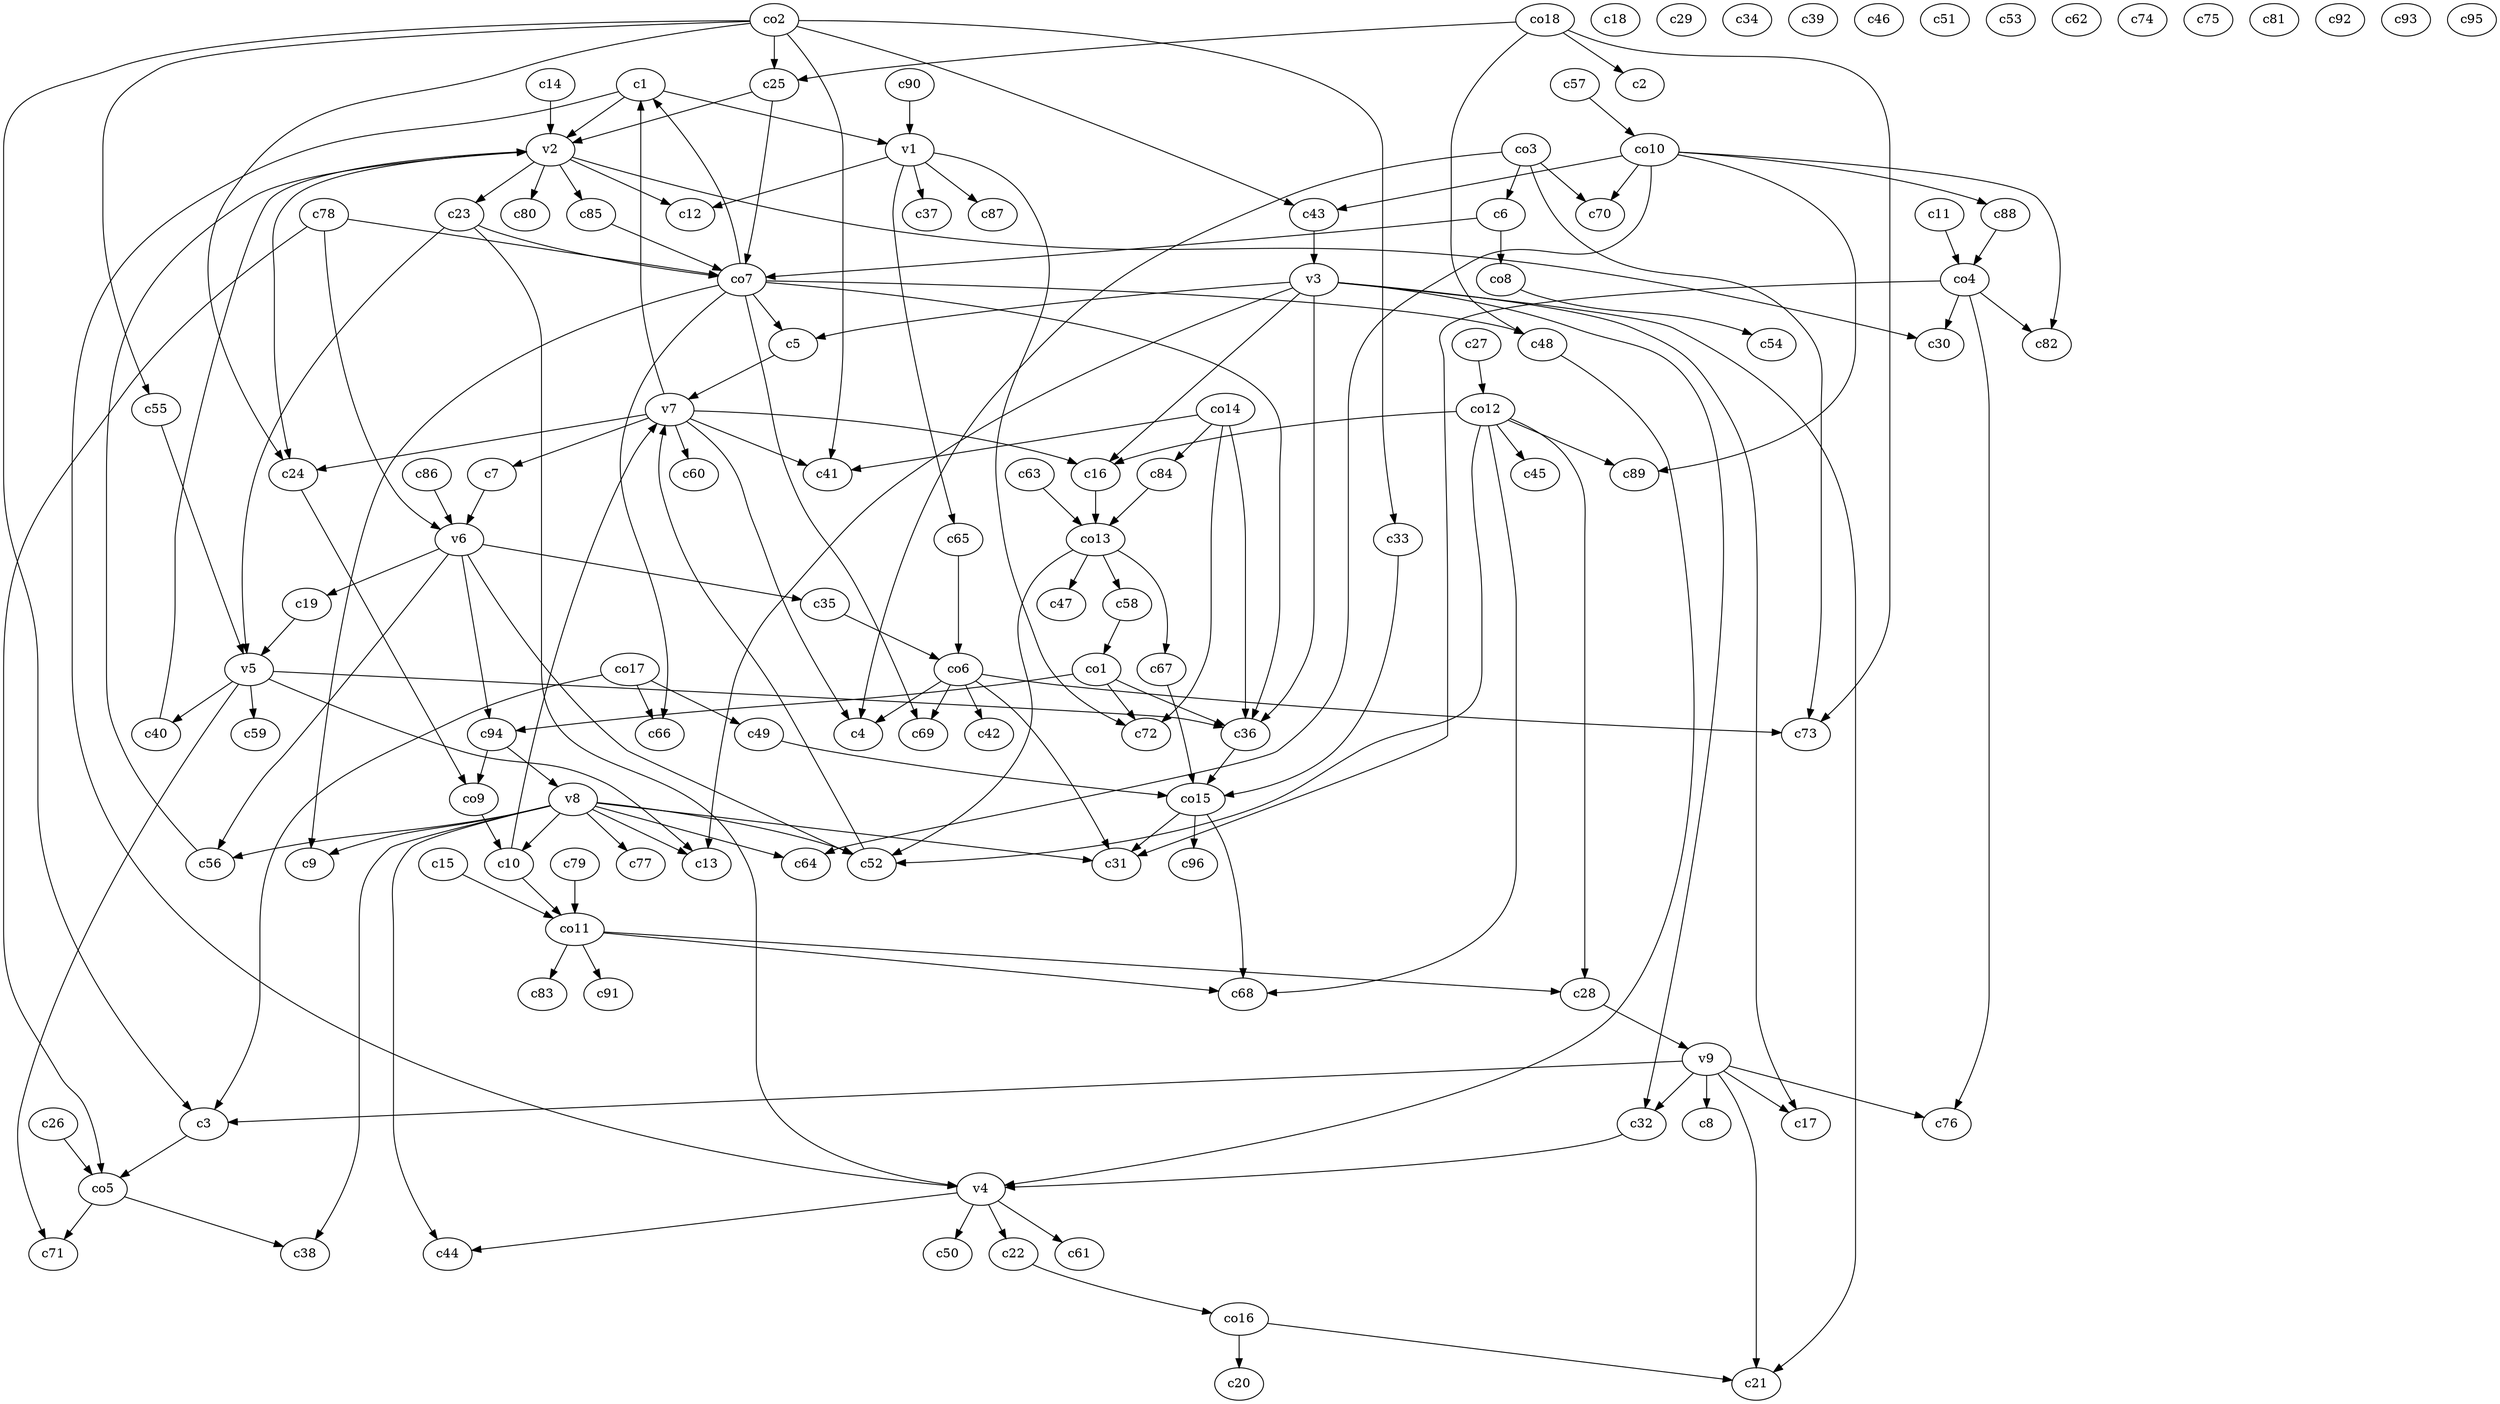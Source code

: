strict digraph  {
c1;
c2;
c3;
c4;
c5;
c6;
c7;
c8;
c9;
c10;
c11;
c12;
c13;
c14;
c15;
c16;
c17;
c18;
c19;
c20;
c21;
c22;
c23;
c24;
c25;
c26;
c27;
c28;
c29;
c30;
c31;
c32;
c33;
c34;
c35;
c36;
c37;
c38;
c39;
c40;
c41;
c42;
c43;
c44;
c45;
c46;
c47;
c48;
c49;
c50;
c51;
c52;
c53;
c54;
c55;
c56;
c57;
c58;
c59;
c60;
c61;
c62;
c63;
c64;
c65;
c66;
c67;
c68;
c69;
c70;
c71;
c72;
c73;
c74;
c75;
c76;
c77;
c78;
c79;
c80;
c81;
c82;
c83;
c84;
c85;
c86;
c87;
c88;
c89;
c90;
c91;
c92;
c93;
c94;
c95;
c96;
v1;
v2;
v3;
v4;
v5;
v6;
v7;
v8;
v9;
co1;
co2;
co3;
co4;
co5;
co6;
co7;
co8;
co9;
co10;
co11;
co12;
co13;
co14;
co15;
co16;
co17;
co18;
c1 -> v2  [weight=1];
c1 -> v1  [weight=1];
c1 -> v4  [weight=1];
c3 -> co5  [weight=1];
c5 -> v7  [weight=1];
c6 -> co8  [weight=1];
c6 -> co7  [weight=1];
c7 -> v6  [weight=1];
c10 -> co11  [weight=1];
c10 -> v7  [weight=1];
c11 -> co4  [weight=1];
c14 -> v2  [weight=1];
c15 -> co11  [weight=1];
c16 -> co13  [weight=1];
c19 -> v5  [weight=1];
c22 -> co16  [weight=1];
c23 -> v5  [weight=1];
c23 -> v4  [weight=1];
c23 -> co7  [weight=1];
c24 -> co9  [weight=1];
c25 -> v2  [weight=1];
c25 -> co7  [weight=1];
c26 -> co5  [weight=1];
c27 -> co12  [weight=1];
c28 -> v9  [weight=1];
c32 -> v4  [weight=1];
c33 -> co15  [weight=1];
c35 -> co6  [weight=1];
c36 -> co15  [weight=1];
c40 -> v2  [weight=1];
c43 -> v3  [weight=1];
c48 -> v4  [weight=1];
c49 -> co15  [weight=1];
c52 -> v7  [weight=1];
c55 -> v5  [weight=1];
c56 -> v2  [weight=1];
c57 -> co10  [weight=1];
c58 -> co1  [weight=1];
c63 -> co13  [weight=1];
c65 -> co6  [weight=1];
c67 -> co15  [weight=1];
c78 -> co7  [weight=1];
c78 -> v6  [weight=1];
c78 -> co5  [weight=1];
c79 -> co11  [weight=1];
c84 -> co13  [weight=1];
c85 -> co7  [weight=1];
c86 -> v6  [weight=1];
c88 -> co4  [weight=1];
c90 -> v1  [weight=1];
c94 -> v8  [weight=1];
c94 -> co9  [weight=1];
v1 -> c12  [weight=1];
v1 -> c37  [weight=1];
v1 -> c87  [weight=1];
v1 -> c72  [weight=1];
v1 -> c65  [weight=1];
v2 -> c85  [weight=1];
v2 -> c24  [weight=1];
v2 -> c12  [weight=1];
v2 -> c30  [weight=1];
v2 -> c80  [weight=1];
v2 -> c23  [weight=1];
v3 -> c13  [weight=1];
v3 -> c5  [weight=1];
v3 -> c32  [weight=1];
v3 -> c21  [weight=1];
v3 -> c36  [weight=1];
v3 -> c17  [weight=1];
v3 -> c16  [weight=1];
v4 -> c61  [weight=1];
v4 -> c22  [weight=1];
v4 -> c44  [weight=1];
v4 -> c50  [weight=1];
v5 -> c36  [weight=1];
v5 -> c59  [weight=1];
v5 -> c71  [weight=1];
v5 -> c13  [weight=1];
v5 -> c40  [weight=1];
v6 -> c35  [weight=1];
v6 -> c52  [weight=1];
v6 -> c19  [weight=1];
v6 -> c94  [weight=1];
v6 -> c56  [weight=1];
v7 -> c7  [weight=1];
v7 -> c60  [weight=1];
v7 -> c24  [weight=1];
v7 -> c41  [weight=1];
v7 -> c1  [weight=1];
v7 -> c4  [weight=1];
v7 -> c16  [weight=1];
v8 -> c77  [weight=1];
v8 -> c31  [weight=1];
v8 -> c38  [weight=1];
v8 -> c64  [weight=1];
v8 -> c9  [weight=1];
v8 -> c44  [weight=1];
v8 -> c10  [weight=1];
v8 -> c56  [weight=1];
v8 -> c52  [weight=1];
v8 -> c13  [weight=1];
v9 -> c76  [weight=1];
v9 -> c17  [weight=1];
v9 -> c3  [weight=1];
v9 -> c8  [weight=1];
v9 -> c21  [weight=1];
v9 -> c32  [weight=1];
co1 -> c72  [weight=1];
co1 -> c36  [weight=1];
co1 -> c94  [weight=1];
co2 -> c24  [weight=1];
co2 -> c25  [weight=1];
co2 -> c55  [weight=1];
co2 -> c41  [weight=1];
co2 -> c33  [weight=1];
co2 -> c43  [weight=1];
co2 -> c3  [weight=1];
co3 -> c4  [weight=1];
co3 -> c73  [weight=1];
co3 -> c6  [weight=1];
co3 -> c70  [weight=1];
co4 -> c82  [weight=1];
co4 -> c76  [weight=1];
co4 -> c31  [weight=1];
co4 -> c30  [weight=1];
co5 -> c71  [weight=1];
co5 -> c38  [weight=1];
co6 -> c42  [weight=1];
co6 -> c4  [weight=1];
co6 -> c31  [weight=1];
co6 -> c73  [weight=1];
co6 -> c69  [weight=1];
co7 -> c69  [weight=1];
co7 -> c36  [weight=1];
co7 -> c9  [weight=1];
co7 -> c66  [weight=1];
co7 -> c48  [weight=1];
co7 -> c1  [weight=1];
co7 -> c5  [weight=1];
co8 -> c54  [weight=1];
co9 -> c10  [weight=1];
co10 -> c89  [weight=1];
co10 -> c70  [weight=1];
co10 -> c64  [weight=1];
co10 -> c43  [weight=1];
co10 -> c82  [weight=1];
co10 -> c88  [weight=1];
co11 -> c28  [weight=1];
co11 -> c91  [weight=1];
co11 -> c68  [weight=1];
co11 -> c83  [weight=1];
co12 -> c45  [weight=1];
co12 -> c28  [weight=1];
co12 -> c52  [weight=1];
co12 -> c89  [weight=1];
co12 -> c68  [weight=1];
co12 -> c16  [weight=1];
co13 -> c47  [weight=1];
co13 -> c67  [weight=1];
co13 -> c58  [weight=1];
co13 -> c52  [weight=1];
co14 -> c72  [weight=1];
co14 -> c84  [weight=1];
co14 -> c41  [weight=1];
co14 -> c36  [weight=1];
co15 -> c68  [weight=1];
co15 -> c96  [weight=1];
co15 -> c31  [weight=1];
co16 -> c20  [weight=1];
co16 -> c21  [weight=1];
co17 -> c3  [weight=1];
co17 -> c49  [weight=1];
co17 -> c66  [weight=1];
co18 -> c73  [weight=1];
co18 -> c2  [weight=1];
co18 -> c48  [weight=1];
co18 -> c25  [weight=1];
}
